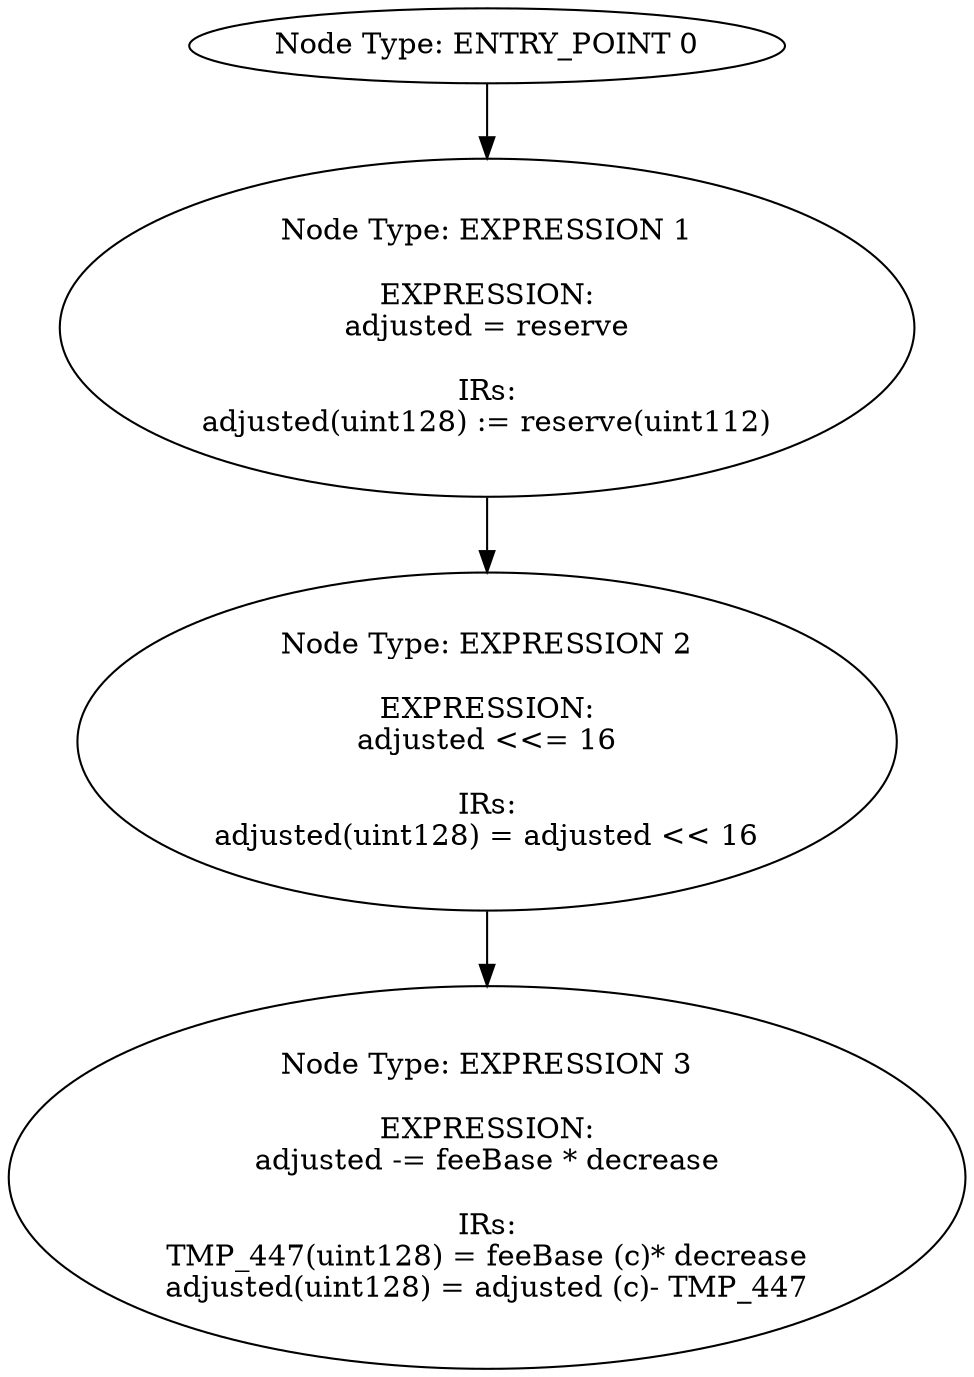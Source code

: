 digraph{
0[label="Node Type: ENTRY_POINT 0
"];
0->1;
1[label="Node Type: EXPRESSION 1

EXPRESSION:
adjusted = reserve

IRs:
adjusted(uint128) := reserve(uint112)"];
1->2;
2[label="Node Type: EXPRESSION 2

EXPRESSION:
adjusted <<= 16

IRs:
adjusted(uint128) = adjusted << 16"];
2->3;
3[label="Node Type: EXPRESSION 3

EXPRESSION:
adjusted -= feeBase * decrease

IRs:
TMP_447(uint128) = feeBase (c)* decrease
adjusted(uint128) = adjusted (c)- TMP_447"];
}
